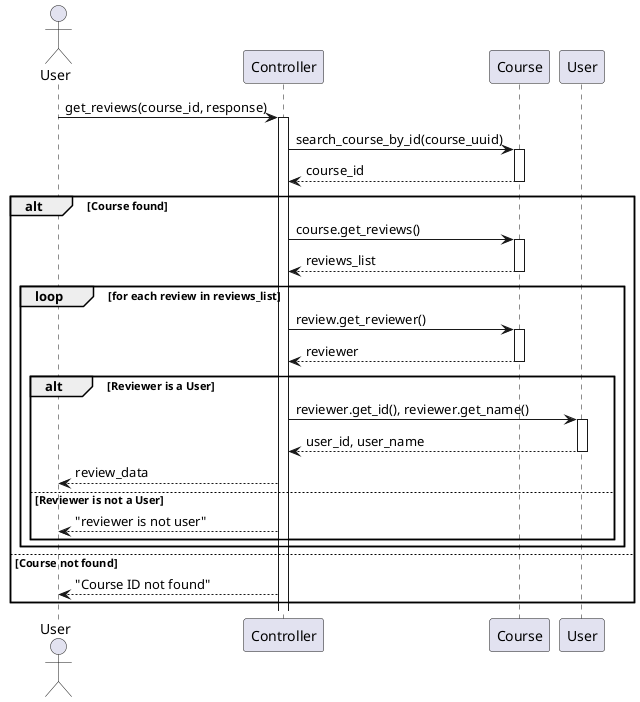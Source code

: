 @startuml

actor User

participant Controller
participant Course
participant "User" as UserClass

User -> Controller: get_reviews(course_id, response)
activate Controller

Controller -> Course: search_course_by_id(course_uuid)
activate Course
Course --> Controller: course_id
deactivate Course

alt Course found
    Controller -> Course: course.get_reviews()
    activate Course
    Course --> Controller: reviews_list
    deactivate Course

    loop for each review in reviews_list
        Controller -> Course: review.get_reviewer()
        activate Course
        Course --> Controller: reviewer
        deactivate Course

        alt Reviewer is a User

            Controller -> UserClass: reviewer.get_id(), reviewer.get_name()
            activate UserClass
            UserClass --> Controller: user_id, user_name
            deactivate UserClass

            Controller --> User: review_data
        else Reviewer is not a User
            Controller --> User: "reviewer is not user"
        end
    end

else Course not found
    Controller --> User: "Course ID not found"
end

@enduml